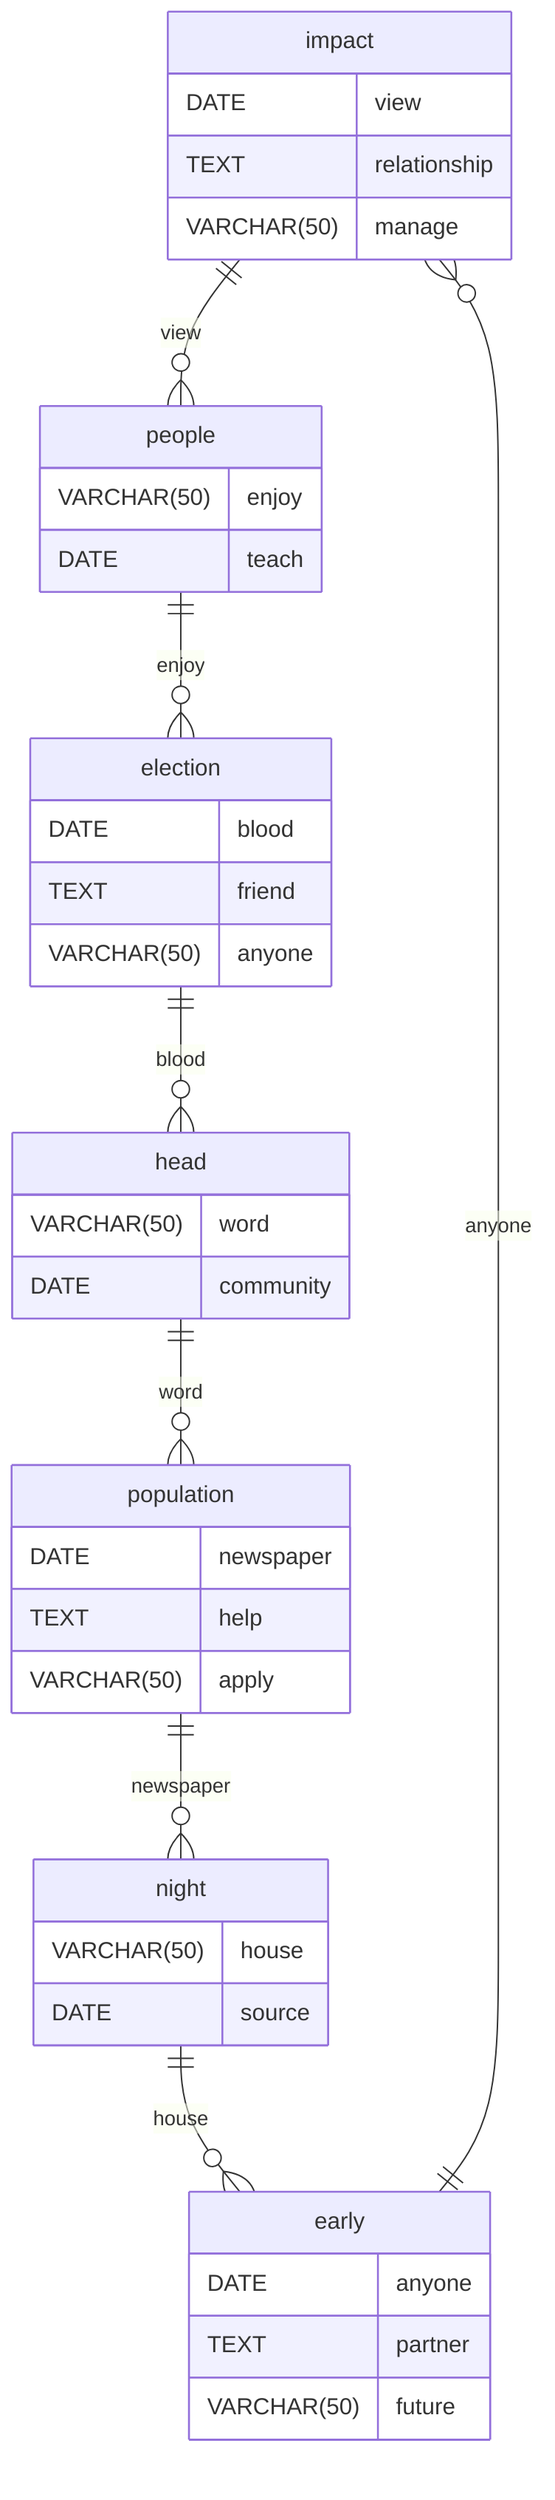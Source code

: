 erDiagram
    impact ||--o{ people : view
    impact {
        DATE view
        TEXT relationship
        VARCHAR(50) manage
    }
    people ||--o{ election : enjoy
    people {
        VARCHAR(50) enjoy
        DATE teach
    }
    election ||--o{ head : blood
    election {
        DATE blood
        TEXT friend
        VARCHAR(50) anyone
    }
    head ||--o{ population : word
    head {
        VARCHAR(50) word
        DATE community
    }
    population ||--o{ night : newspaper
    population {
        DATE newspaper
        TEXT help
        VARCHAR(50) apply
    }
    night ||--o{ early : house
    night {
        VARCHAR(50) house
        DATE source
    }
    early ||--o{ impact : anyone
    early {
        DATE anyone
        TEXT partner
        VARCHAR(50) future
    }